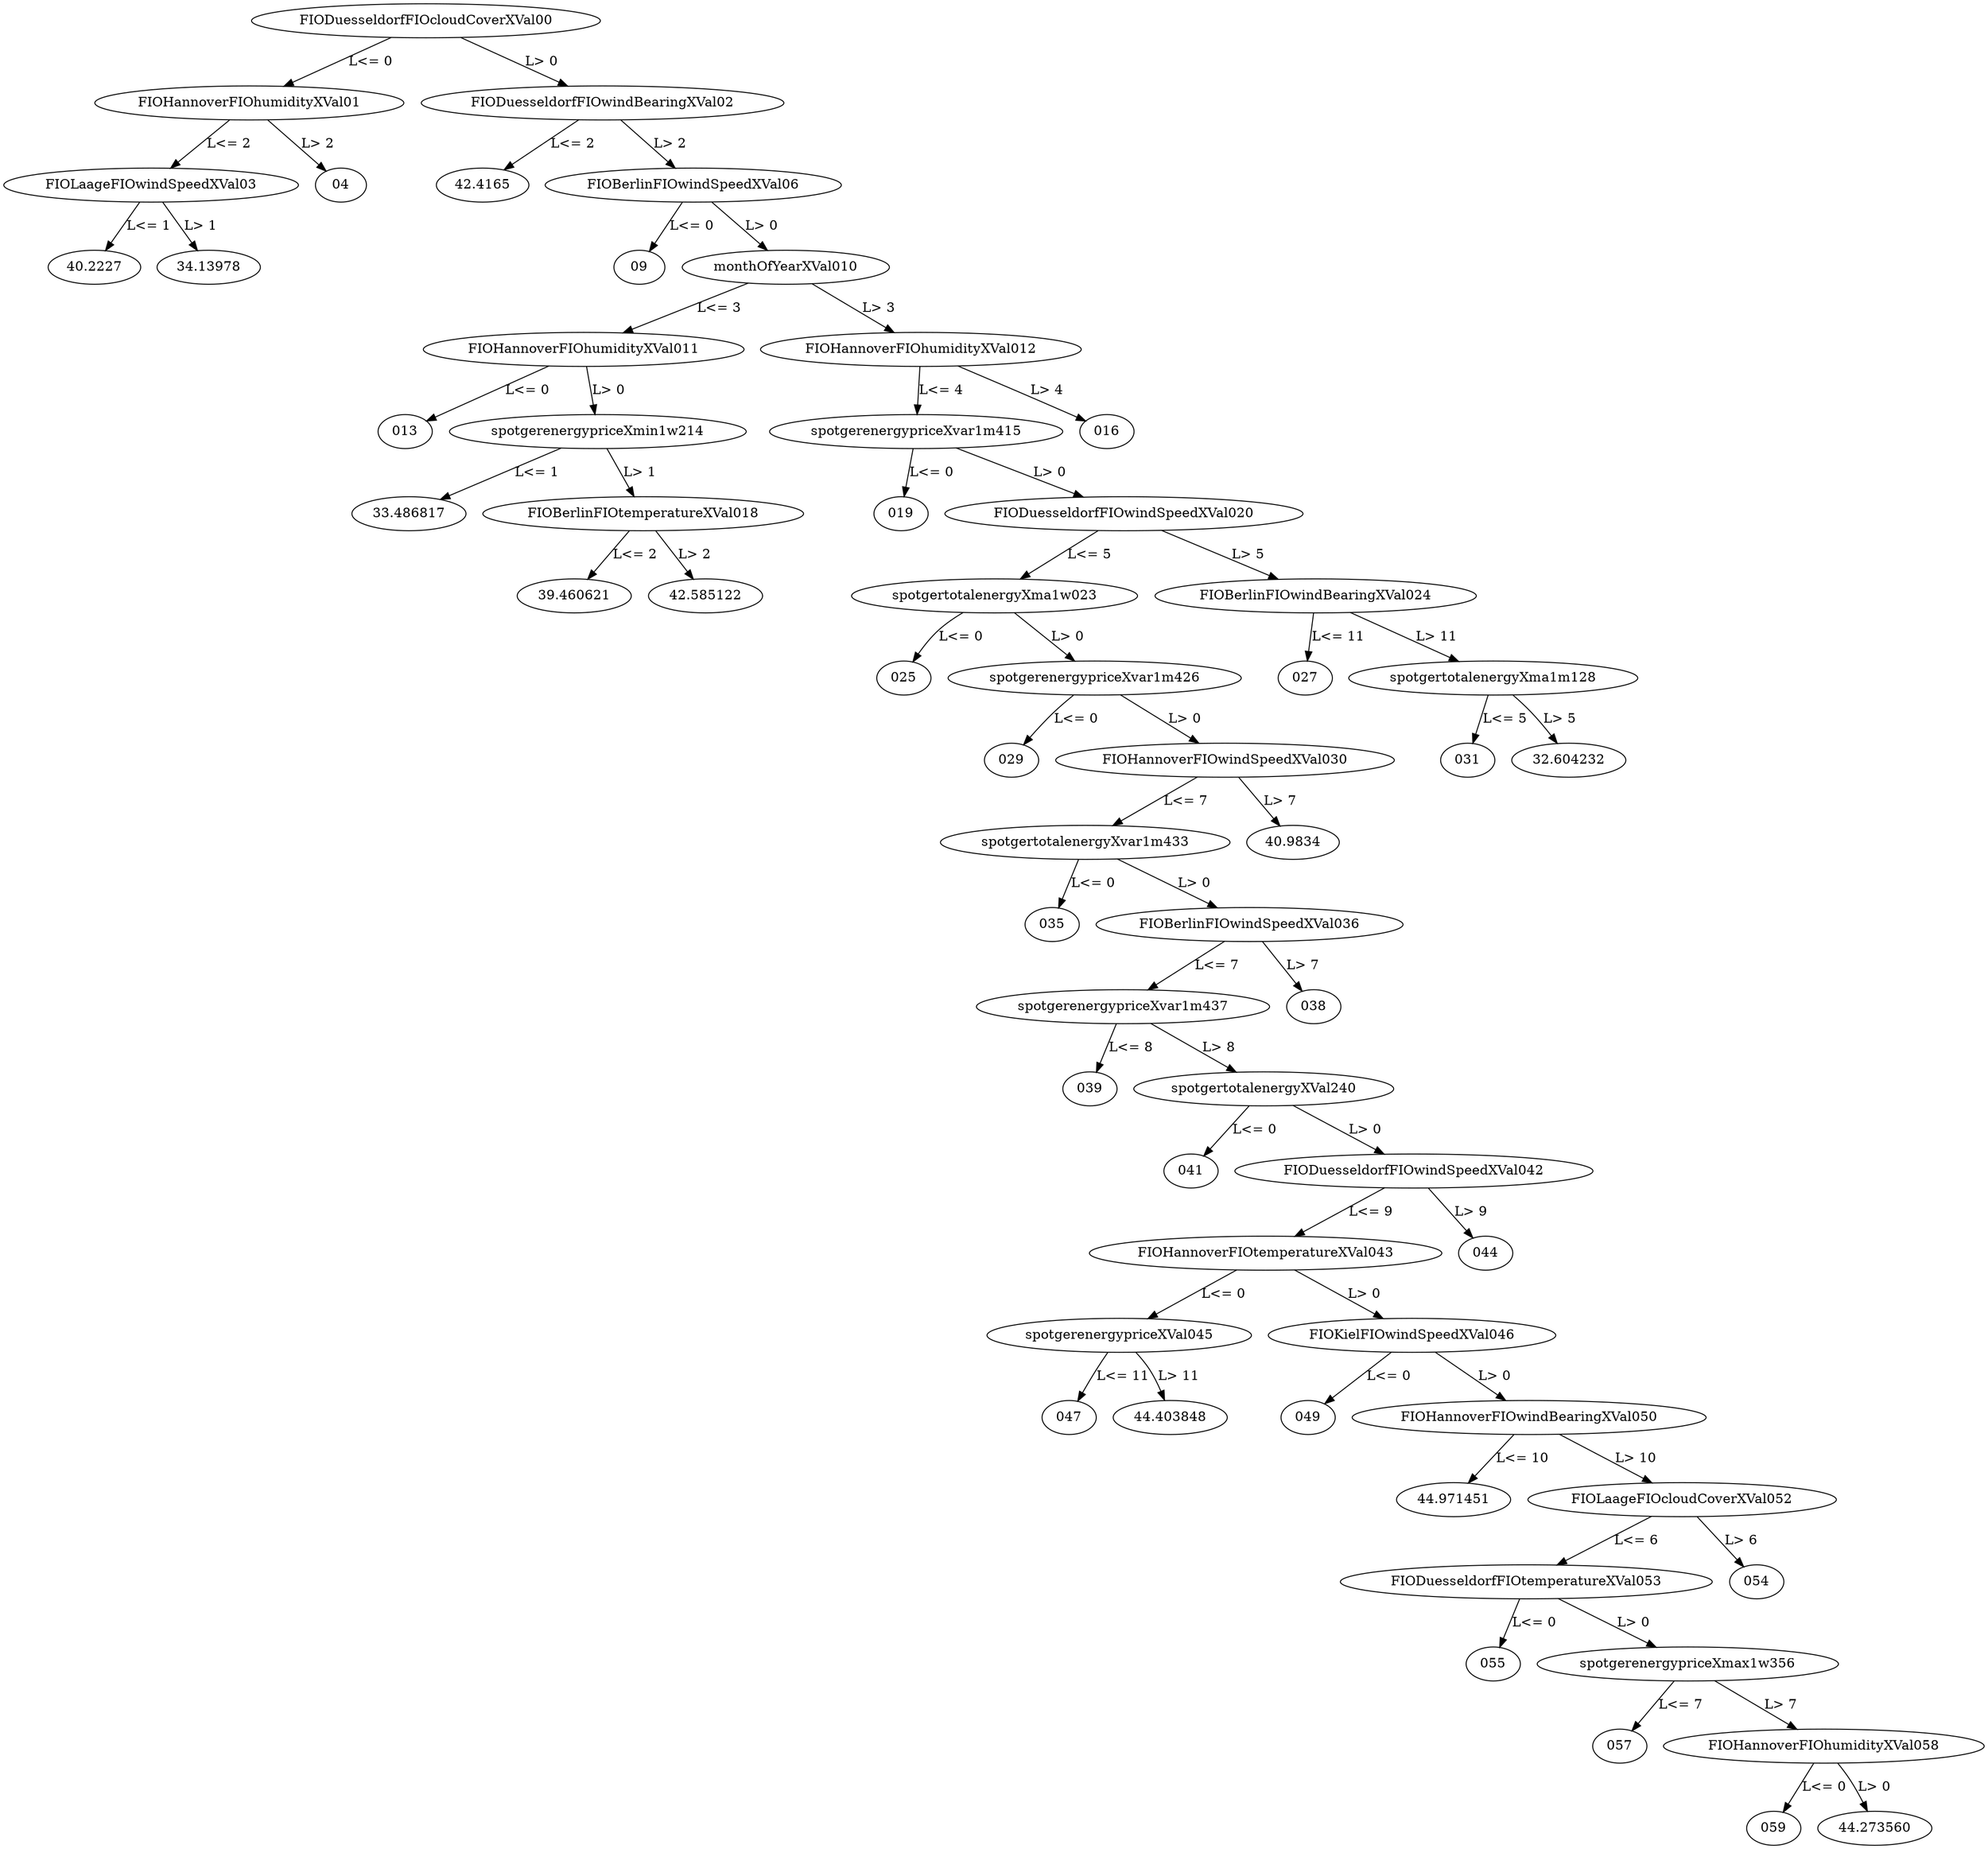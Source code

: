 digraph dt_fig {
	FIODuesseldorfFIOcloudCoverXVal00 -> FIOHannoverFIOhumidityXVal01 [label="L<= 0"];
	FIODuesseldorfFIOcloudCoverXVal00 -> FIODuesseldorfFIOwindBearingXVal02 [label="L> 0"];
	FIOHannoverFIOhumidityXVal01 -> FIOLaageFIOwindSpeedXVal03 [label="L<= 2"];
	FIOHannoverFIOhumidityXVal01 -> "04" [label="L> 2"];
	FIODuesseldorfFIOwindBearingXVal02 -> "42.4165" [label="L<= 2"];
	FIODuesseldorfFIOwindBearingXVal02 -> FIOBerlinFIOwindSpeedXVal06 [label="L> 2"];
	FIOLaageFIOwindSpeedXVal03 -> "40.2227" [label="L<= 1"];
	FIOLaageFIOwindSpeedXVal03 -> "34.13978" [label="L> 1"];
	FIOBerlinFIOwindSpeedXVal06 -> "09" [label="L<= 0"];
	FIOBerlinFIOwindSpeedXVal06 -> monthOfYearXVal010 [label="L> 0"];
	monthOfYearXVal010 -> FIOHannoverFIOhumidityXVal011 [label="L<= 3"];
	monthOfYearXVal010 -> FIOHannoverFIOhumidityXVal012 [label="L> 3"];
	FIOHannoverFIOhumidityXVal011 -> "013" [label="L<= 0"];
	FIOHannoverFIOhumidityXVal011 -> spotgerenergypriceXmin1w214 [label="L> 0"];
	FIOHannoverFIOhumidityXVal012 -> spotgerenergypriceXvar1m415 [label="L<= 4"];
	FIOHannoverFIOhumidityXVal012 -> "016" [label="L> 4"];
	spotgerenergypriceXmin1w214 -> "33.486817" [label="L<= 1"];
	spotgerenergypriceXmin1w214 -> FIOBerlinFIOtemperatureXVal018 [label="L> 1"];
	spotgerenergypriceXvar1m415 -> "019" [label="L<= 0"];
	spotgerenergypriceXvar1m415 -> FIODuesseldorfFIOwindSpeedXVal020 [label="L> 0"];
	FIOBerlinFIOtemperatureXVal018 -> "39.460621" [label="L<= 2"];
	FIOBerlinFIOtemperatureXVal018 -> "42.585122" [label="L> 2"];
	FIODuesseldorfFIOwindSpeedXVal020 -> spotgertotalenergyXma1w023 [label="L<= 5"];
	FIODuesseldorfFIOwindSpeedXVal020 -> FIOBerlinFIOwindBearingXVal024 [label="L> 5"];
	spotgertotalenergyXma1w023 -> "025" [label="L<= 0"];
	spotgertotalenergyXma1w023 -> spotgerenergypriceXvar1m426 [label="L> 0"];
	FIOBerlinFIOwindBearingXVal024 -> "027" [label="L<= 11"];
	FIOBerlinFIOwindBearingXVal024 -> spotgertotalenergyXma1m128 [label="L> 11"];
	spotgerenergypriceXvar1m426 -> "029" [label="L<= 0"];
	spotgerenergypriceXvar1m426 -> FIOHannoverFIOwindSpeedXVal030 [label="L> 0"];
	spotgertotalenergyXma1m128 -> "031" [label="L<= 5"];
	spotgertotalenergyXma1m128 -> "32.604232" [label="L> 5"];
	FIOHannoverFIOwindSpeedXVal030 -> spotgertotalenergyXvar1m433 [label="L<= 7"];
	FIOHannoverFIOwindSpeedXVal030 -> "40.9834" [label="L> 7"];
	spotgertotalenergyXvar1m433 -> "035" [label="L<= 0"];
	spotgertotalenergyXvar1m433 -> FIOBerlinFIOwindSpeedXVal036 [label="L> 0"];
	FIOBerlinFIOwindSpeedXVal036 -> spotgerenergypriceXvar1m437 [label="L<= 7"];
	FIOBerlinFIOwindSpeedXVal036 -> "038" [label="L> 7"];
	spotgerenergypriceXvar1m437 -> "039" [label="L<= 8"];
	spotgerenergypriceXvar1m437 -> spotgertotalenergyXVal240 [label="L> 8"];
	spotgertotalenergyXVal240 -> "041" [label="L<= 0"];
	spotgertotalenergyXVal240 -> FIODuesseldorfFIOwindSpeedXVal042 [label="L> 0"];
	FIODuesseldorfFIOwindSpeedXVal042 -> FIOHannoverFIOtemperatureXVal043 [label="L<= 9"];
	FIODuesseldorfFIOwindSpeedXVal042 -> "044" [label="L> 9"];
	FIOHannoverFIOtemperatureXVal043 -> spotgerenergypriceXVal045 [label="L<= 0"];
	FIOHannoverFIOtemperatureXVal043 -> FIOKielFIOwindSpeedXVal046 [label="L> 0"];
	spotgerenergypriceXVal045 -> "047" [label="L<= 11"];
	spotgerenergypriceXVal045 -> "44.403848" [label="L> 11"];
	FIOKielFIOwindSpeedXVal046 -> "049" [label="L<= 0"];
	FIOKielFIOwindSpeedXVal046 -> FIOHannoverFIOwindBearingXVal050 [label="L> 0"];
	FIOHannoverFIOwindBearingXVal050 -> "44.971451" [label="L<= 10"];
	FIOHannoverFIOwindBearingXVal050 -> FIOLaageFIOcloudCoverXVal052 [label="L> 10"];
	FIOLaageFIOcloudCoverXVal052 -> FIODuesseldorfFIOtemperatureXVal053 [label="L<= 6"];
	FIOLaageFIOcloudCoverXVal052 -> "054" [label="L> 6"];
	FIODuesseldorfFIOtemperatureXVal053 -> "055" [label="L<= 0"];
	FIODuesseldorfFIOtemperatureXVal053 -> spotgerenergypriceXmax1w356 [label="L> 0"];
	spotgerenergypriceXmax1w356 -> "057" [label="L<= 7"];
	spotgerenergypriceXmax1w356 -> FIOHannoverFIOhumidityXVal058 [label="L> 7"];
	FIOHannoverFIOhumidityXVal058 -> "059" [label="L<= 0"];
	FIOHannoverFIOhumidityXVal058 -> "44.273560" [label="L> 0"];
}
